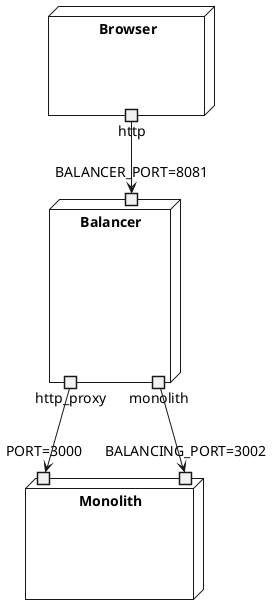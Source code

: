 @startuml
node Browser {
  portout http
}

node Balancer  {
  portin "BALANCER_PORT=8081" as BALANCER_PORT
  portout http_proxy
  portout monolith
}

node Monolith {
  portin "PORT=3000" as PORT
  portin "BALANCING_PORT=3002" as BALANCING_PORT
}

http --> BALANCER_PORT
http_proxy --> PORT
monolith --> BALANCING_PORT

@enduml
